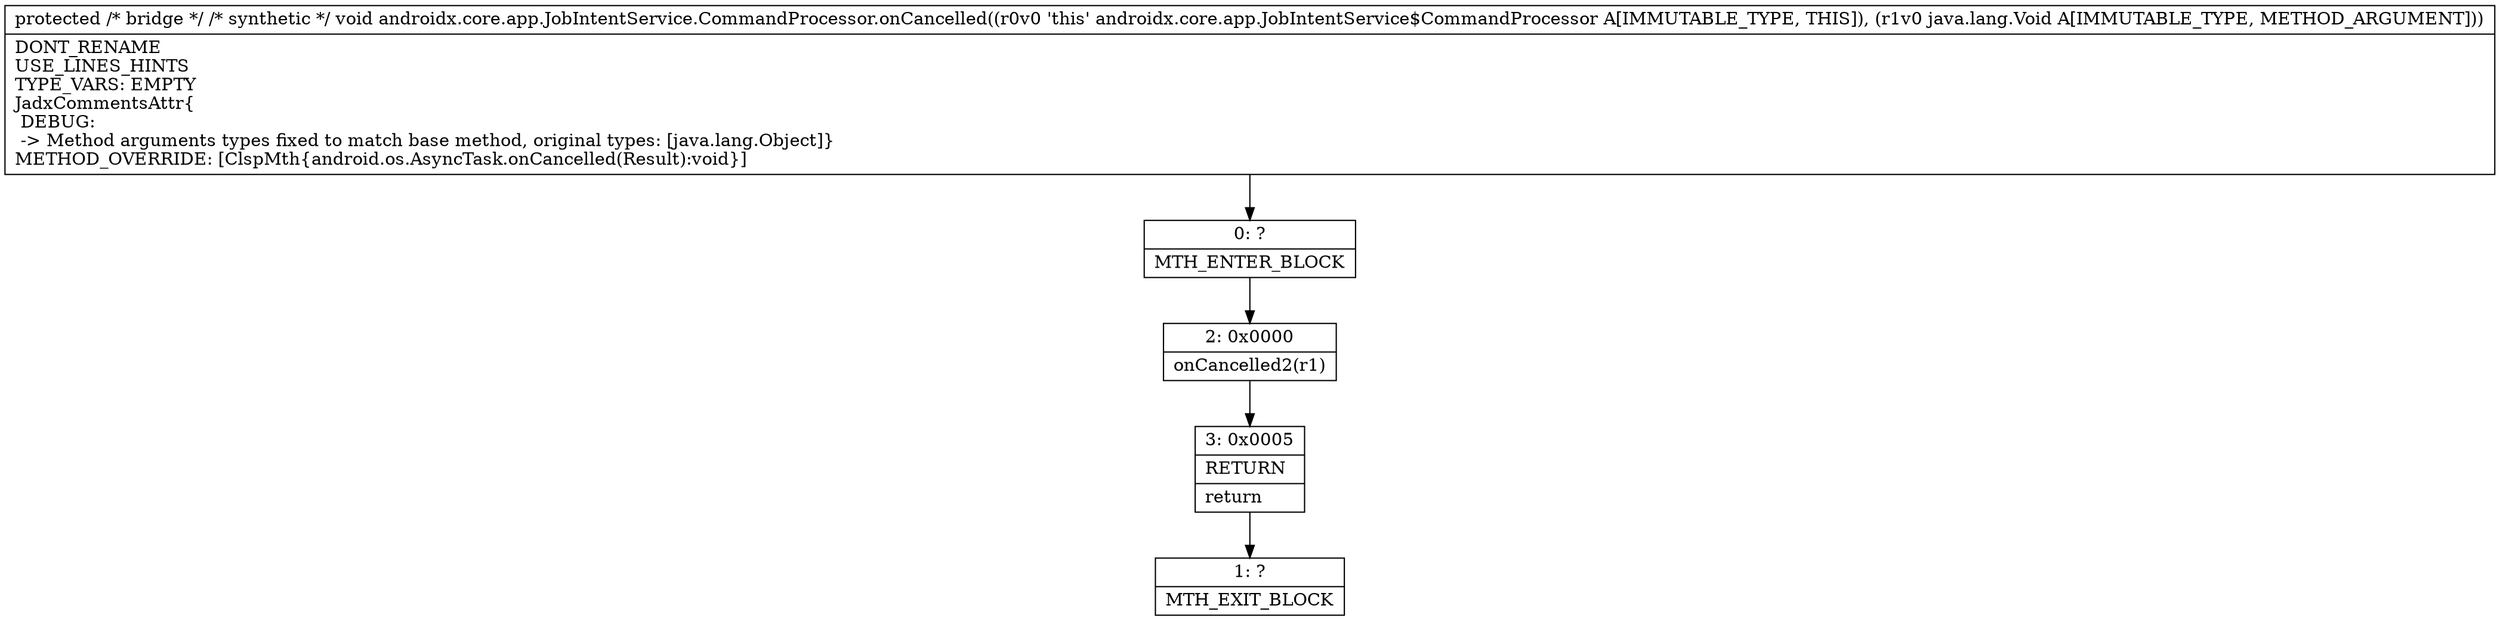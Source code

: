 digraph "CFG forandroidx.core.app.JobIntentService.CommandProcessor.onCancelled(Ljava\/lang\/Object;)V" {
Node_0 [shape=record,label="{0\:\ ?|MTH_ENTER_BLOCK\l}"];
Node_2 [shape=record,label="{2\:\ 0x0000|onCancelled2(r1)\l}"];
Node_3 [shape=record,label="{3\:\ 0x0005|RETURN\l|return\l}"];
Node_1 [shape=record,label="{1\:\ ?|MTH_EXIT_BLOCK\l}"];
MethodNode[shape=record,label="{protected \/* bridge *\/ \/* synthetic *\/ void androidx.core.app.JobIntentService.CommandProcessor.onCancelled((r0v0 'this' androidx.core.app.JobIntentService$CommandProcessor A[IMMUTABLE_TYPE, THIS]), (r1v0 java.lang.Void A[IMMUTABLE_TYPE, METHOD_ARGUMENT]))  | DONT_RENAME\lUSE_LINES_HINTS\lTYPE_VARS: EMPTY\lJadxCommentsAttr\{\l DEBUG: \l \-\> Method arguments types fixed to match base method, original types: [java.lang.Object]\}\lMETHOD_OVERRIDE: [ClspMth\{android.os.AsyncTask.onCancelled(Result):void\}]\l}"];
MethodNode -> Node_0;Node_0 -> Node_2;
Node_2 -> Node_3;
Node_3 -> Node_1;
}

